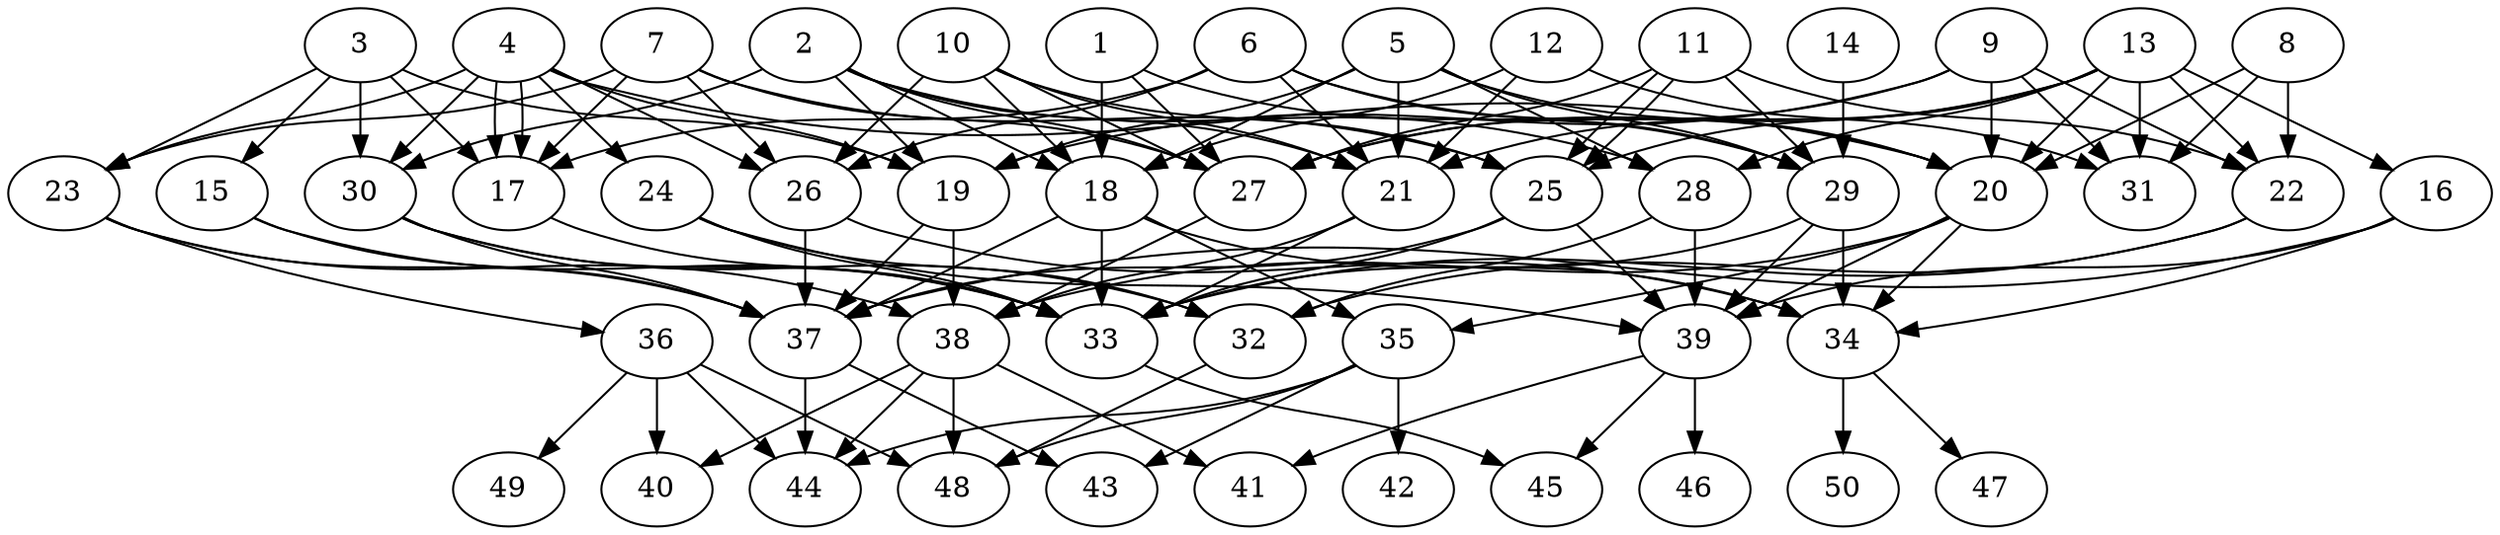 // DAG automatically generated by daggen at Thu Oct  3 14:07:57 2019
// ./daggen --dot -n 50 --ccr 0.4 --fat 0.7 --regular 0.5 --density 0.5 --mindata 5242880 --maxdata 52428800 
digraph G {
  1 [size="79690240", alpha="0.06", expect_size="31876096"] 
  1 -> 18 [size ="31876096"]
  1 -> 27 [size ="31876096"]
  1 -> 29 [size ="31876096"]
  2 [size="39183360", alpha="0.01", expect_size="15673344"] 
  2 -> 18 [size ="15673344"]
  2 -> 19 [size ="15673344"]
  2 -> 21 [size ="15673344"]
  2 -> 27 [size ="15673344"]
  2 -> 28 [size ="15673344"]
  2 -> 30 [size ="15673344"]
  3 [size="93324800", alpha="0.01", expect_size="37329920"] 
  3 -> 15 [size ="37329920"]
  3 -> 17 [size ="37329920"]
  3 -> 19 [size ="37329920"]
  3 -> 23 [size ="37329920"]
  3 -> 30 [size ="37329920"]
  4 [size="110835200", alpha="0.16", expect_size="44334080"] 
  4 -> 17 [size ="44334080"]
  4 -> 17 [size ="44334080"]
  4 -> 19 [size ="44334080"]
  4 -> 20 [size ="44334080"]
  4 -> 23 [size ="44334080"]
  4 -> 24 [size ="44334080"]
  4 -> 26 [size ="44334080"]
  4 -> 30 [size ="44334080"]
  5 [size="23293440", alpha="0.11", expect_size="9317376"] 
  5 -> 18 [size ="9317376"]
  5 -> 19 [size ="9317376"]
  5 -> 20 [size ="9317376"]
  5 -> 21 [size ="9317376"]
  5 -> 28 [size ="9317376"]
  5 -> 29 [size ="9317376"]
  6 [size="99614720", alpha="0.13", expect_size="39845888"] 
  6 -> 17 [size ="39845888"]
  6 -> 20 [size ="39845888"]
  6 -> 21 [size ="39845888"]
  6 -> 26 [size ="39845888"]
  6 -> 29 [size ="39845888"]
  7 [size="81976320", alpha="0.11", expect_size="32790528"] 
  7 -> 17 [size ="32790528"]
  7 -> 23 [size ="32790528"]
  7 -> 25 [size ="32790528"]
  7 -> 26 [size ="32790528"]
  7 -> 27 [size ="32790528"]
  8 [size="46039040", alpha="0.06", expect_size="18415616"] 
  8 -> 20 [size ="18415616"]
  8 -> 22 [size ="18415616"]
  8 -> 31 [size ="18415616"]
  9 [size="64957440", alpha="0.04", expect_size="25982976"] 
  9 -> 19 [size ="25982976"]
  9 -> 20 [size ="25982976"]
  9 -> 22 [size ="25982976"]
  9 -> 27 [size ="25982976"]
  9 -> 31 [size ="25982976"]
  10 [size="123563520", alpha="0.06", expect_size="49425408"] 
  10 -> 18 [size ="49425408"]
  10 -> 21 [size ="49425408"]
  10 -> 25 [size ="49425408"]
  10 -> 26 [size ="49425408"]
  10 -> 27 [size ="49425408"]
  11 [size="110036480", alpha="0.01", expect_size="44014592"] 
  11 -> 22 [size ="44014592"]
  11 -> 25 [size ="44014592"]
  11 -> 25 [size ="44014592"]
  11 -> 27 [size ="44014592"]
  11 -> 29 [size ="44014592"]
  12 [size="28021760", alpha="0.07", expect_size="11208704"] 
  12 -> 18 [size ="11208704"]
  12 -> 21 [size ="11208704"]
  12 -> 31 [size ="11208704"]
  13 [size="35857920", alpha="0.15", expect_size="14343168"] 
  13 -> 16 [size ="14343168"]
  13 -> 20 [size ="14343168"]
  13 -> 21 [size ="14343168"]
  13 -> 22 [size ="14343168"]
  13 -> 25 [size ="14343168"]
  13 -> 27 [size ="14343168"]
  13 -> 28 [size ="14343168"]
  13 -> 31 [size ="14343168"]
  14 [size="41436160", alpha="0.19", expect_size="16574464"] 
  14 -> 29 [size ="16574464"]
  15 [size="16535040", alpha="0.05", expect_size="6614016"] 
  15 -> 33 [size ="6614016"]
  15 -> 37 [size ="6614016"]
  16 [size="83128320", alpha="0.17", expect_size="33251328"] 
  16 -> 34 [size ="33251328"]
  16 -> 37 [size ="33251328"]
  16 -> 39 [size ="33251328"]
  17 [size="39206400", alpha="0.11", expect_size="15682560"] 
  17 -> 33 [size ="15682560"]
  18 [size="102090240", alpha="0.13", expect_size="40836096"] 
  18 -> 33 [size ="40836096"]
  18 -> 34 [size ="40836096"]
  18 -> 35 [size ="40836096"]
  18 -> 37 [size ="40836096"]
  19 [size="18572800", alpha="0.08", expect_size="7429120"] 
  19 -> 37 [size ="7429120"]
  19 -> 38 [size ="7429120"]
  20 [size="44129280", alpha="0.15", expect_size="17651712"] 
  20 -> 34 [size ="17651712"]
  20 -> 35 [size ="17651712"]
  20 -> 38 [size ="17651712"]
  20 -> 39 [size ="17651712"]
  21 [size="77304320", alpha="0.14", expect_size="30921728"] 
  21 -> 33 [size ="30921728"]
  21 -> 38 [size ="30921728"]
  22 [size="85795840", alpha="0.17", expect_size="34318336"] 
  22 -> 32 [size ="34318336"]
  22 -> 33 [size ="34318336"]
  23 [size="129413120", alpha="0.13", expect_size="51765248"] 
  23 -> 36 [size ="51765248"]
  23 -> 37 [size ="51765248"]
  23 -> 38 [size ="51765248"]
  24 [size="97067520", alpha="0.07", expect_size="38827008"] 
  24 -> 32 [size ="38827008"]
  24 -> 33 [size ="38827008"]
  24 -> 39 [size ="38827008"]
  25 [size="88537600", alpha="0.02", expect_size="35415040"] 
  25 -> 33 [size ="35415040"]
  25 -> 37 [size ="35415040"]
  25 -> 39 [size ="35415040"]
  26 [size="117399040", alpha="0.11", expect_size="46959616"] 
  26 -> 34 [size ="46959616"]
  26 -> 37 [size ="46959616"]
  27 [size="97894400", alpha="0.13", expect_size="39157760"] 
  27 -> 38 [size ="39157760"]
  28 [size="44387840", alpha="0.19", expect_size="17755136"] 
  28 -> 32 [size ="17755136"]
  28 -> 39 [size ="17755136"]
  29 [size="122186240", alpha="0.15", expect_size="48874496"] 
  29 -> 33 [size ="48874496"]
  29 -> 34 [size ="48874496"]
  29 -> 39 [size ="48874496"]
  30 [size="49269760", alpha="0.10", expect_size="19707904"] 
  30 -> 32 [size ="19707904"]
  30 -> 33 [size ="19707904"]
  30 -> 37 [size ="19707904"]
  31 [size="19788800", alpha="0.00", expect_size="7915520"] 
  32 [size="100331520", alpha="0.14", expect_size="40132608"] 
  32 -> 48 [size ="40132608"]
  33 [size="81044480", alpha="0.11", expect_size="32417792"] 
  33 -> 45 [size ="32417792"]
  34 [size="42145280", alpha="0.13", expect_size="16858112"] 
  34 -> 47 [size ="16858112"]
  34 -> 50 [size ="16858112"]
  35 [size="81361920", alpha="0.16", expect_size="32544768"] 
  35 -> 42 [size ="32544768"]
  35 -> 43 [size ="32544768"]
  35 -> 44 [size ="32544768"]
  35 -> 48 [size ="32544768"]
  36 [size="90918400", alpha="0.10", expect_size="36367360"] 
  36 -> 40 [size ="36367360"]
  36 -> 44 [size ="36367360"]
  36 -> 48 [size ="36367360"]
  36 -> 49 [size ="36367360"]
  37 [size="39357440", alpha="0.09", expect_size="15742976"] 
  37 -> 43 [size ="15742976"]
  37 -> 44 [size ="15742976"]
  38 [size="113518080", alpha="0.03", expect_size="45407232"] 
  38 -> 40 [size ="45407232"]
  38 -> 41 [size ="45407232"]
  38 -> 44 [size ="45407232"]
  38 -> 48 [size ="45407232"]
  39 [size="110400000", alpha="0.18", expect_size="44160000"] 
  39 -> 41 [size ="44160000"]
  39 -> 45 [size ="44160000"]
  39 -> 46 [size ="44160000"]
  40 [size="81856000", alpha="0.18", expect_size="32742400"] 
  41 [size="20382720", alpha="0.09", expect_size="8153088"] 
  42 [size="22906880", alpha="0.13", expect_size="9162752"] 
  43 [size="104348160", alpha="0.16", expect_size="41739264"] 
  44 [size="51527680", alpha="0.13", expect_size="20611072"] 
  45 [size="128704000", alpha="0.03", expect_size="51481600"] 
  46 [size="103380480", alpha="0.11", expect_size="41352192"] 
  47 [size="45578240", alpha="0.13", expect_size="18231296"] 
  48 [size="99363840", alpha="0.01", expect_size="39745536"] 
  49 [size="117788160", alpha="0.07", expect_size="47115264"] 
  50 [size="106316800", alpha="0.19", expect_size="42526720"] 
}
